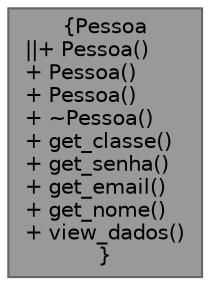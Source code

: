 digraph "Pessoa"
{
 // LATEX_PDF_SIZE
  bgcolor="transparent";
  edge [fontname=Helvetica,fontsize=10,labelfontname=Helvetica,labelfontsize=10];
  node [fontname=Helvetica,fontsize=10,shape=box,height=0.2,width=0.4];
  Node1 [label="{Pessoa\n||+ Pessoa()\l+ Pessoa()\l+ Pessoa()\l+ ~Pessoa()\l+ get_classe()\l+ get_senha()\l+ get_email()\l+ get_nome()\l+ view_dados()\l}",height=0.2,width=0.4,color="gray40", fillcolor="grey60", style="filled", fontcolor="black",tooltip="Classe mãe de usuario e admin."];
}
